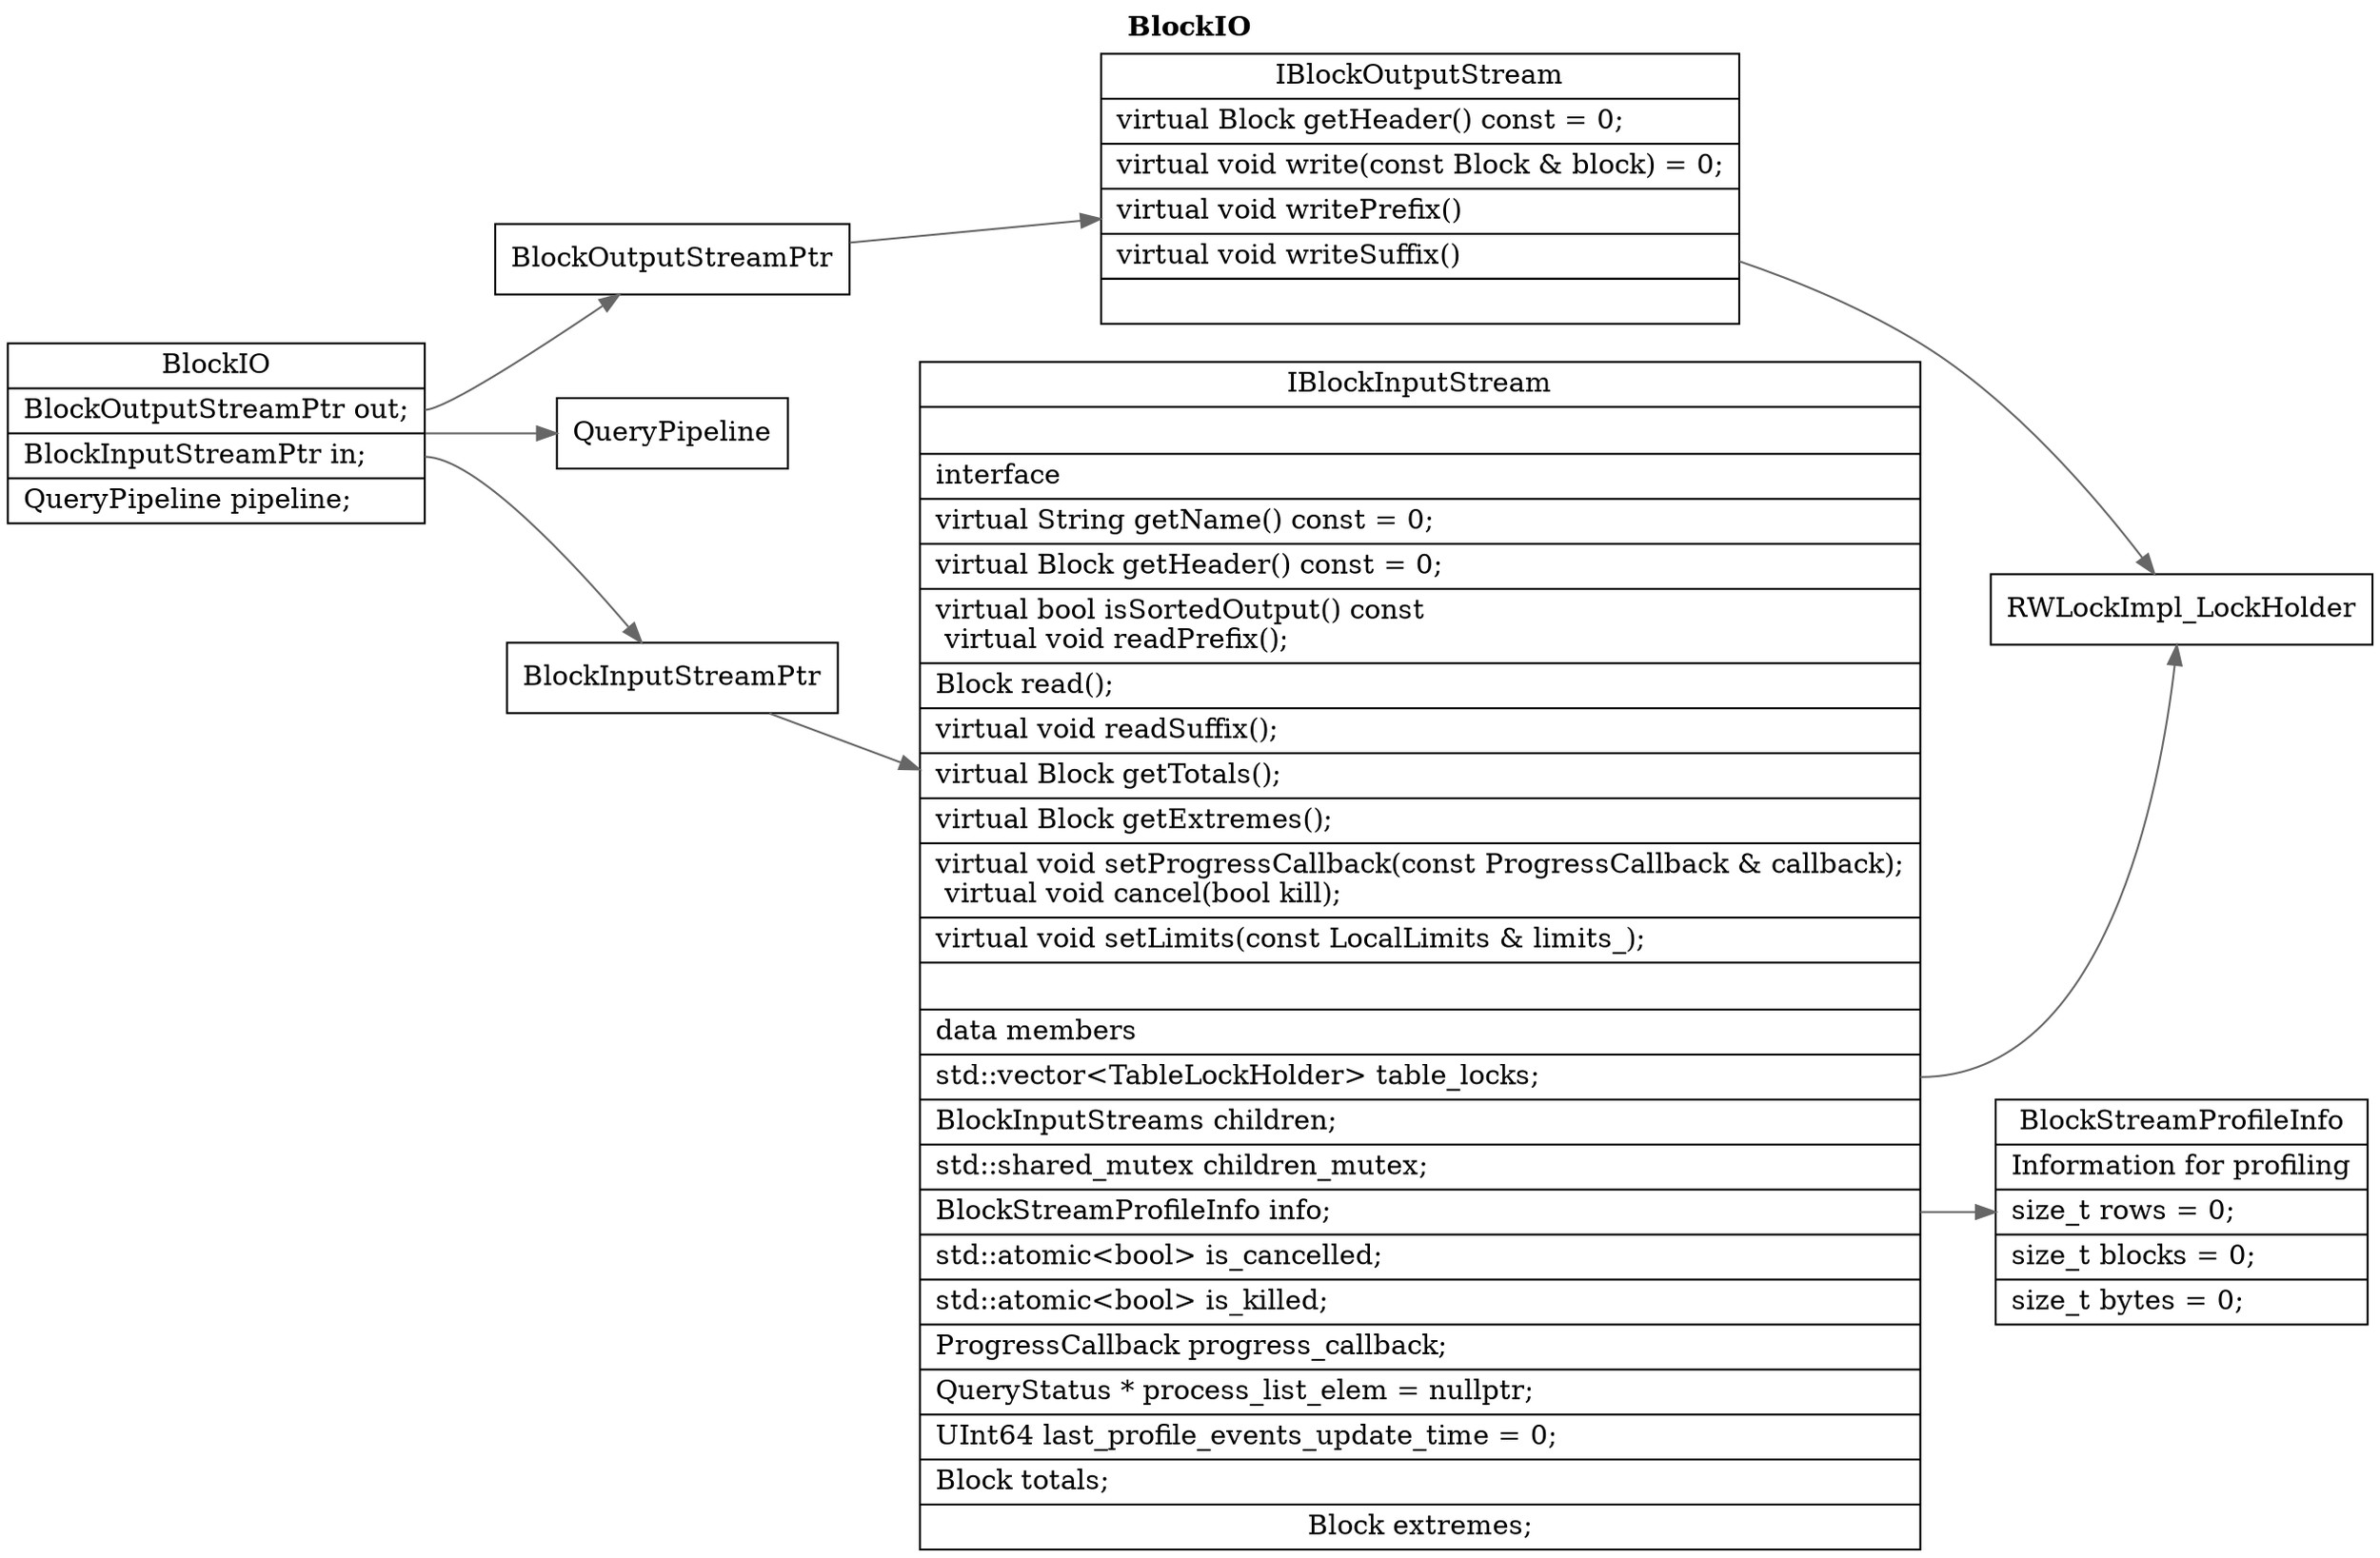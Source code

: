 digraph BlockIO {
  node[shape=box];
  edge[color=gray40];
  newrank=true;
  rankdir=LR;
  labelloc=t
  label=<<B>BlockIO</B>>
  BlockIO[
    shape="record";
    label="{{
      BlockIO|
        <out> BlockOutputStreamPtr out;\l|
        <in> BlockInputStreamPtr in;\l|
        QueryPipeline pipeline;\l
    }}";
  ];

  BlockIO:in -> BlockInputStreamPtr -> IBlockInputStream;
  BlockIO:out -> BlockOutputStreamPtr -> IBlockOutputStream;
  BlockIO:pipeline -> QueryPipeline;

  IBlockInputStream[
    shape="record";
    label="{{
      IBlockInputStream|
        \l|
        interface\l|
        virtual String getName() const = 0;\l|
        virtual Block getHeader() const = 0;\l|
        virtual bool isSortedOutput() const\l
        virtual void readPrefix();\l|
        Block read();\l|
        virtual void readSuffix();\l|
        virtual Block getTotals();\l|
        virtual Block getExtremes();\l|
        virtual void setProgressCallback(const ProgressCallback & callback);\l
        virtual void cancel(bool kill);\l|
        virtual void setLimits(const LocalLimits & limits_);\l|
        virtual void setQuota(const std::shared_ptr<const EnabledQuota> & new_quota)\l|
        \l|
        data members\l|
        <table_locks> std::vector\<TableLockHolder\> table_locks;\l|
        BlockInputStreams children;\l|
        std::shared_mutex children_mutex;\l|
        <info> BlockStreamProfileInfo info;\l|
        std::atomic\<bool\> is_cancelled;\l|
        std::atomic\<bool\> is_killed;\l|
        ProgressCallback progress_callback;\l|
        QueryStatus * process_list_elem = nullptr;\l|
        UInt64 last_profile_events_update_time = 0;\l|
        Block totals;\l|
        Block extremes;
    }}";
  ];

  IBlockInputStream:info -> BlockStreamProfileInfo;
  IBlockInputStream:table_locks -> RWLockImpl_LockHolder;
  BlockStreamProfileInfo[
    shape="record";
    label="{{
      BlockStreamProfileInfo|
      Information for profiling\l|
      size_t rows = 0;\l|
      size_t blocks = 0;\l|
      size_t bytes = 0;\l
    }}";
  ];

  IBlockOutputStream[
    shape="record";
    label="{{
      IBlockOutputStream|
        virtual Block getHeader() const = 0;\l|
        virtual void write(const Block & block) = 0;\l|
        virtual void writePrefix()\l|
        virtual void writeSuffix()\l|
        virtual void flush()\l
        <table_locks> std::vector\<TableLockHolder\> table_locks;\l|
    }}";
  ];
  IBlockOutputStream:table_locks -> RWLockImpl_LockHolder;

}
